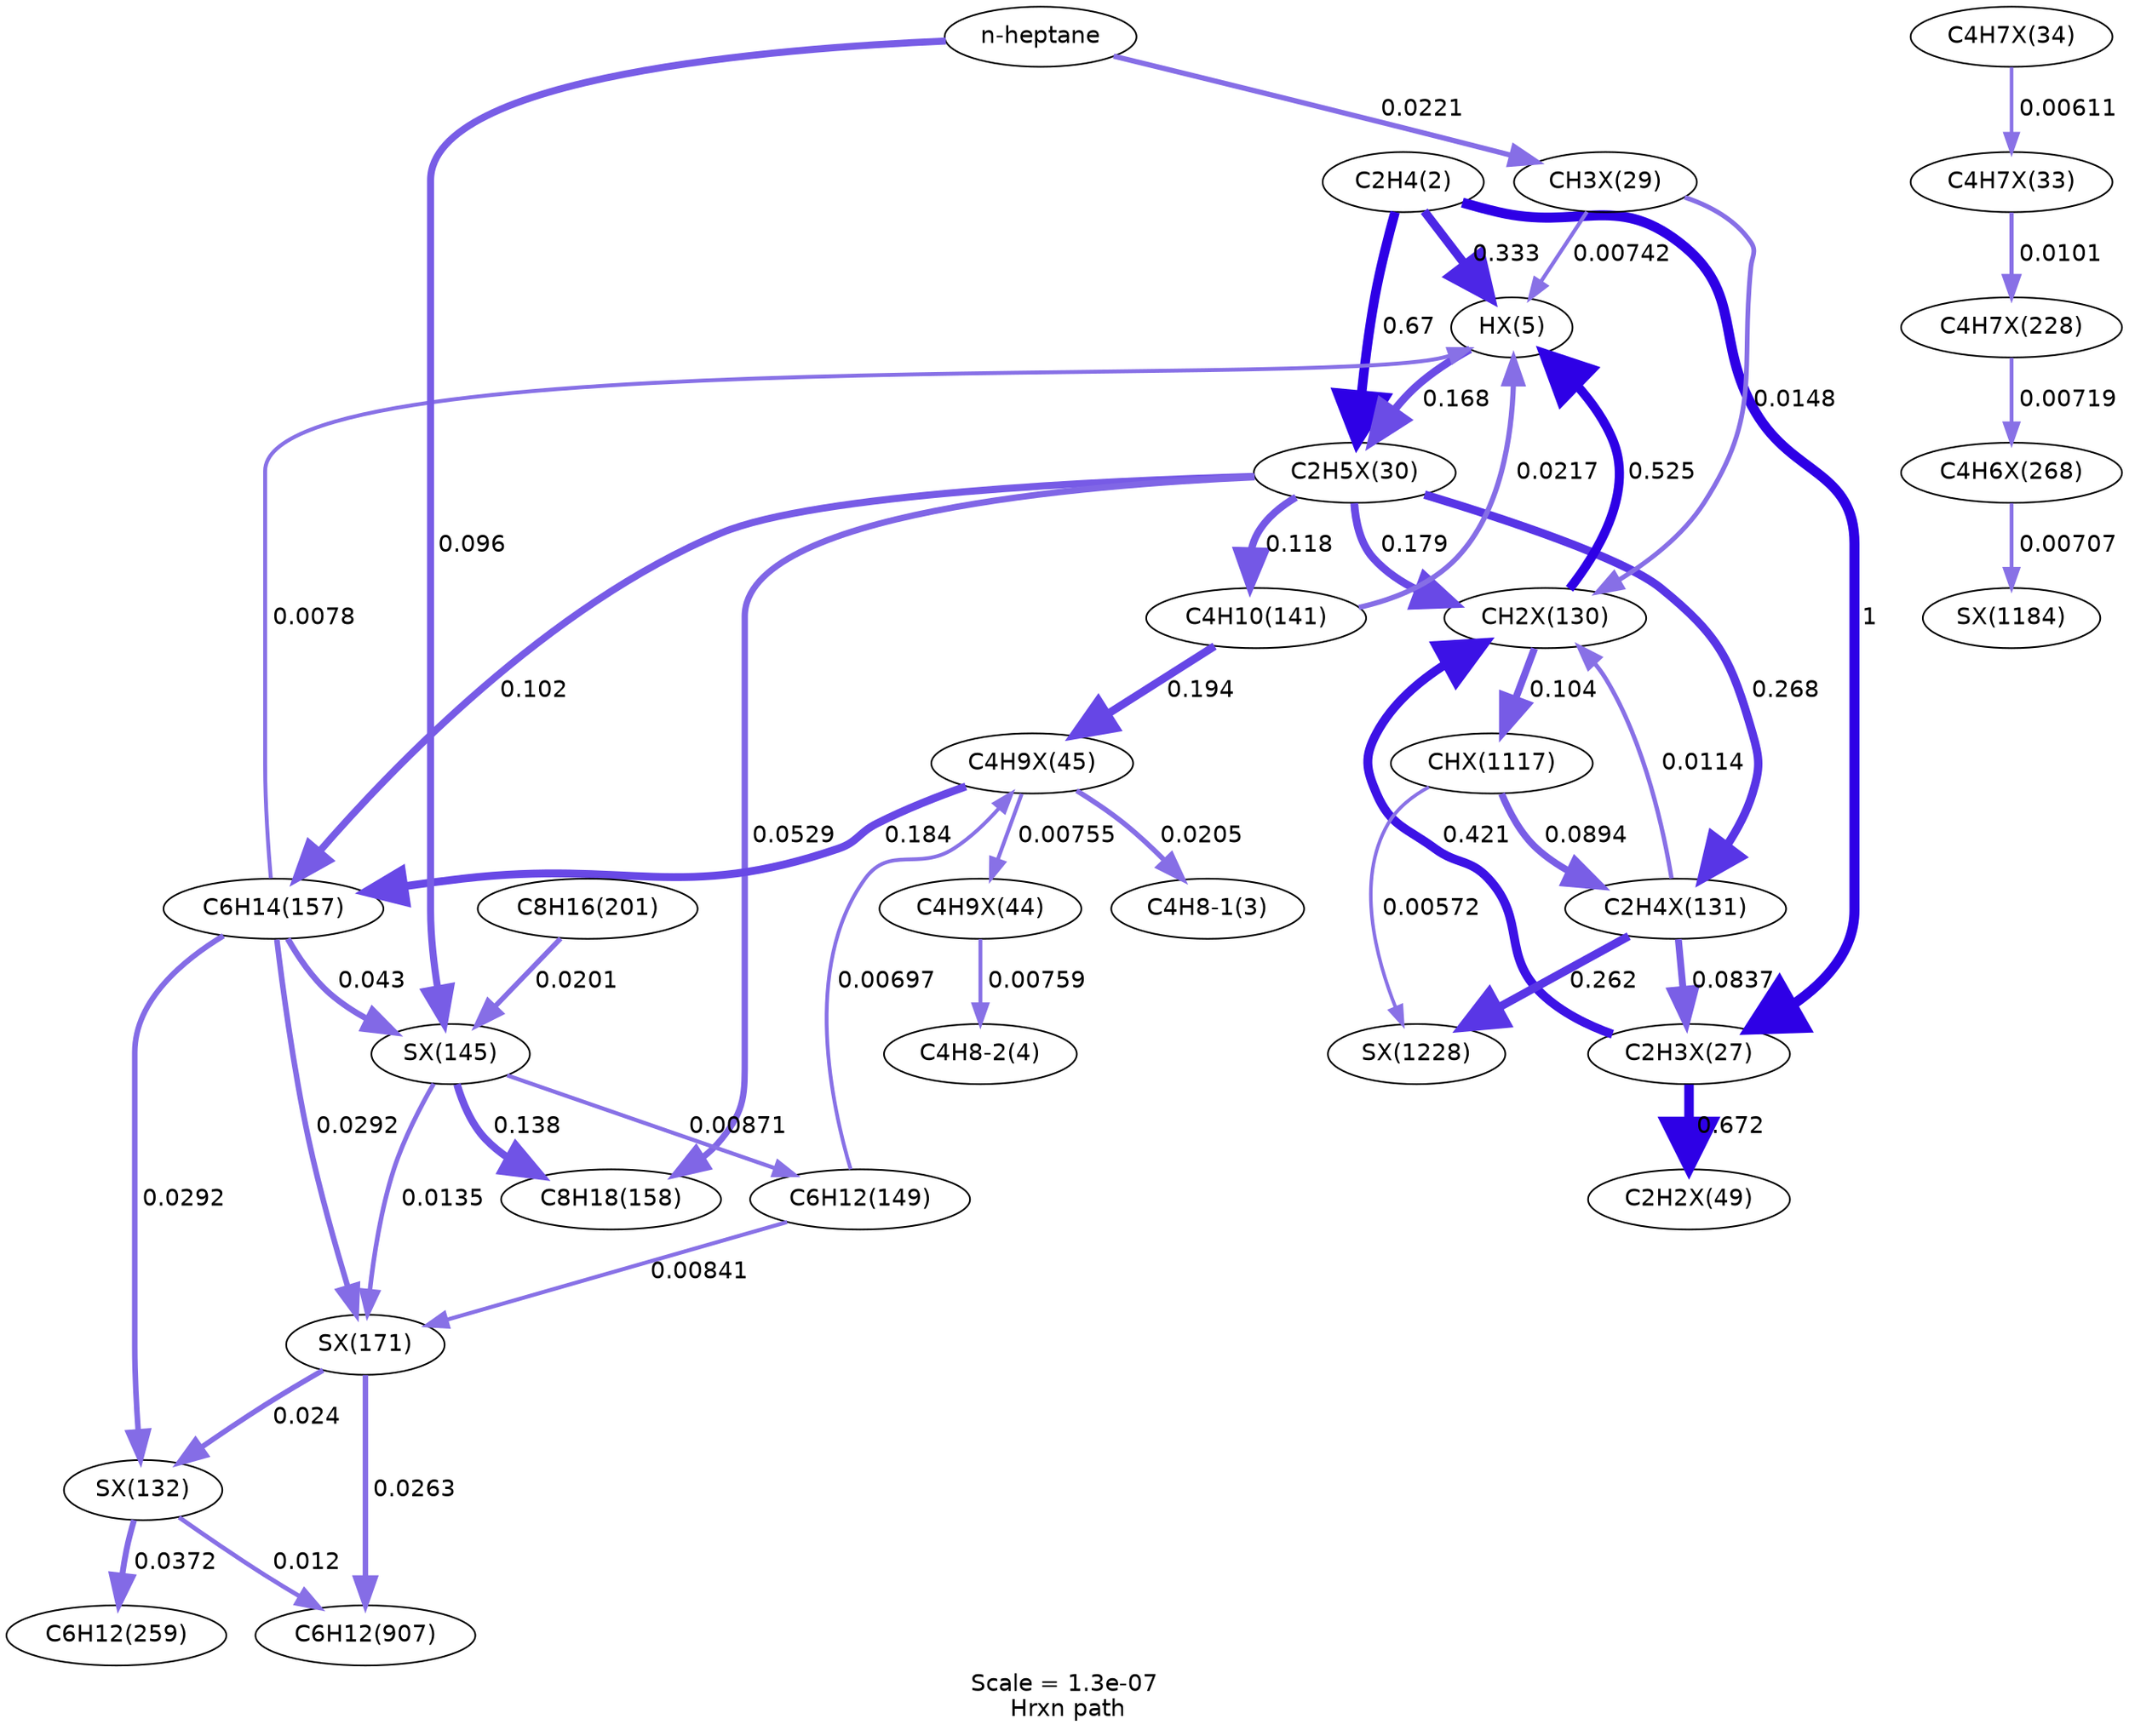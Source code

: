 digraph reaction_paths {
center=1;
s5 -> s30[fontname="Helvetica", style="setlinewidth(5.17)", arrowsize=2.59, color="0.7, 0.833, 0.9"
, label=" 0.333"];
s5 -> s31[fontname="Helvetica", style="setlinewidth(6)", arrowsize=3, color="0.7, 1.5, 0.9"
, label=" 1"];
s5 -> s33[fontname="Helvetica", style="setlinewidth(5.7)", arrowsize=2.85, color="0.7, 1.17, 0.9"
, label=" 0.67"];
s30 -> s33[fontname="Helvetica", style="setlinewidth(4.65)", arrowsize=2.33, color="0.7, 0.668, 0.9"
, label=" 0.168"];
s11 -> s30[fontname="Helvetica", style="setlinewidth(3.11)", arrowsize=1.55, color="0.7, 0.522, 0.9"
, label=" 0.0217"];
s15 -> s30[fontname="Helvetica", style="setlinewidth(2.34)", arrowsize=1.17, color="0.7, 0.508, 0.9"
, label=" 0.0078"];
s32 -> s30[fontname="Helvetica", style="setlinewidth(2.3)", arrowsize=1.15, color="0.7, 0.507, 0.9"
, label=" 0.00742"];
s44 -> s30[fontname="Helvetica", style="setlinewidth(5.51)", arrowsize=2.76, color="0.7, 1.02, 0.9"
, label=" 0.525"];
s31 -> s44[fontname="Helvetica", style="setlinewidth(5.35)", arrowsize=2.67, color="0.7, 0.921, 0.9"
, label=" 0.421"];
s31 -> s40[fontname="Helvetica", style="setlinewidth(5.7)", arrowsize=2.85, color="0.7, 1.17, 0.9"
, label=" 0.672"];
s45 -> s31[fontname="Helvetica", style="setlinewidth(4.13)", arrowsize=2.06, color="0.7, 0.584, 0.9"
, label=" 0.0837"];
s39 -> s6[fontname="Helvetica", style="setlinewidth(3.07)", arrowsize=1.53, color="0.7, 0.521, 0.9"
, label=" 0.0205"];
s33 -> s11[fontname="Helvetica", style="setlinewidth(4.39)", arrowsize=2.19, color="0.7, 0.618, 0.9"
, label=" 0.118"];
s33 -> s15[fontname="Helvetica", style="setlinewidth(4.28)", arrowsize=2.14, color="0.7, 0.602, 0.9"
, label=" 0.102"];
s33 -> s16[fontname="Helvetica", style="setlinewidth(3.78)", arrowsize=1.89, color="0.7, 0.553, 0.9"
, label=" 0.0529"];
s33 -> s44[fontname="Helvetica", style="setlinewidth(4.7)", arrowsize=2.35, color="0.7, 0.679, 0.9"
, label=" 0.179"];
s33 -> s45[fontname="Helvetica", style="setlinewidth(5.01)", arrowsize=2.5, color="0.7, 0.768, 0.9"
, label=" 0.268"];
s11 -> s39[fontname="Helvetica", style="setlinewidth(4.76)", arrowsize=2.38, color="0.7, 0.694, 0.9"
, label=" 0.194"];
s13 -> s39[fontname="Helvetica", style="setlinewidth(2.25)", arrowsize=1.13, color="0.7, 0.507, 0.9"
, label=" 0.00697"];
s39 -> s15[fontname="Helvetica", style="setlinewidth(4.72)", arrowsize=2.36, color="0.7, 0.684, 0.9"
, label=" 0.184"];
s39 -> s38[fontname="Helvetica", style="setlinewidth(2.31)", arrowsize=1.16, color="0.7, 0.508, 0.9"
, label=" 0.00755"];
s47 -> s13[fontname="Helvetica", style="setlinewidth(2.42)", arrowsize=1.21, color="0.7, 0.509, 0.9"
, label=" 0.00871"];
s13 -> s48[fontname="Helvetica", style="setlinewidth(2.39)", arrowsize=1.2, color="0.7, 0.508, 0.9"
, label=" 0.00841"];
s37 -> s36[fontname="Helvetica", style="setlinewidth(2.15)", arrowsize=1.08, color="0.7, 0.506, 0.9"
, label=" 0.00611"];
s36 -> s49[fontname="Helvetica", style="setlinewidth(2.53)", arrowsize=1.26, color="0.7, 0.51, 0.9"
, label=" 0.0101"];
s49 -> s50[fontname="Helvetica", style="setlinewidth(2.27)", arrowsize=1.14, color="0.7, 0.507, 0.9"
, label=" 0.00719"];
s15 -> s47[fontname="Helvetica", style="setlinewidth(3.62)", arrowsize=1.81, color="0.7, 0.543, 0.9"
, label=" 0.043"];
s15 -> s48[fontname="Helvetica", style="setlinewidth(3.33)", arrowsize=1.67, color="0.7, 0.529, 0.9"
, label=" 0.0292"];
s15 -> s46[fontname="Helvetica", style="setlinewidth(3.33)", arrowsize=1.67, color="0.7, 0.529, 0.9"
, label=" 0.0292"];
s38 -> s7[fontname="Helvetica", style="setlinewidth(2.31)", arrowsize=1.16, color="0.7, 0.508, 0.9"
, label=" 0.00759"];
s47 -> s16[fontname="Helvetica", style="setlinewidth(4.5)", arrowsize=2.25, color="0.7, 0.638, 0.9"
, label=" 0.138"];
s47 -> s48[fontname="Helvetica", style="setlinewidth(2.75)", arrowsize=1.38, color="0.7, 0.514, 0.9"
, label=" 0.0135"];
s0 -> s47[fontname="Helvetica", style="setlinewidth(4.23)", arrowsize=2.12, color="0.7, 0.596, 0.9"
, label=" 0.096"];
s19 -> s47[fontname="Helvetica", style="setlinewidth(3.05)", arrowsize=1.53, color="0.7, 0.52, 0.9"
, label=" 0.0201"];
s46 -> s23[fontname="Helvetica", style="setlinewidth(3.52)", arrowsize=1.76, color="0.7, 0.537, 0.9"
, label=" 0.0372"];
s48 -> s46[fontname="Helvetica", style="setlinewidth(3.18)", arrowsize=1.59, color="0.7, 0.524, 0.9"
, label=" 0.024"];
s48 -> s28[fontname="Helvetica", style="setlinewidth(3.25)", arrowsize=1.63, color="0.7, 0.526, 0.9"
, label=" 0.0263"];
s46 -> s28[fontname="Helvetica", style="setlinewidth(2.66)", arrowsize=1.33, color="0.7, 0.512, 0.9"
, label=" 0.012"];
s0 -> s32[fontname="Helvetica", style="setlinewidth(3.12)", arrowsize=1.56, color="0.7, 0.522, 0.9"
, label=" 0.0221"];
s32 -> s44[fontname="Helvetica", style="setlinewidth(2.82)", arrowsize=1.41, color="0.7, 0.515, 0.9"
, label=" 0.0148"];
s44 -> s52[fontname="Helvetica", style="setlinewidth(4.29)", arrowsize=2.15, color="0.7, 0.604, 0.9"
, label=" 0.104"];
s45 -> s44[fontname="Helvetica", style="setlinewidth(2.62)", arrowsize=1.31, color="0.7, 0.511, 0.9"
, label=" 0.0114"];
s52 -> s45[fontname="Helvetica", style="setlinewidth(4.18)", arrowsize=2.09, color="0.7, 0.589, 0.9"
, label=" 0.0894"];
s52 -> s54[fontname="Helvetica", style="setlinewidth(2.1)", arrowsize=1.05, color="0.7, 0.506, 0.9"
, label=" 0.00572"];
s50 -> s53[fontname="Helvetica", style="setlinewidth(2.26)", arrowsize=1.13, color="0.7, 0.507, 0.9"
, label=" 0.00707"];
s45 -> s54[fontname="Helvetica", style="setlinewidth(4.99)", arrowsize=2.5, color="0.7, 0.762, 0.9"
, label=" 0.262"];
s0 [ fontname="Helvetica", label="n-heptane"];
s5 [ fontname="Helvetica", label="C2H4(2)"];
s6 [ fontname="Helvetica", label="C4H8-1(3)"];
s7 [ fontname="Helvetica", label="C4H8-2(4)"];
s11 [ fontname="Helvetica", label="C4H10(141)"];
s13 [ fontname="Helvetica", label="C6H12(149)"];
s15 [ fontname="Helvetica", label="C6H14(157)"];
s16 [ fontname="Helvetica", label="C8H18(158)"];
s19 [ fontname="Helvetica", label="C8H16(201)"];
s23 [ fontname="Helvetica", label="C6H12(259)"];
s28 [ fontname="Helvetica", label="C6H12(907)"];
s30 [ fontname="Helvetica", label="HX(5)"];
s31 [ fontname="Helvetica", label="C2H3X(27)"];
s32 [ fontname="Helvetica", label="CH3X(29)"];
s33 [ fontname="Helvetica", label="C2H5X(30)"];
s36 [ fontname="Helvetica", label="C4H7X(33)"];
s37 [ fontname="Helvetica", label="C4H7X(34)"];
s38 [ fontname="Helvetica", label="C4H9X(44)"];
s39 [ fontname="Helvetica", label="C4H9X(45)"];
s40 [ fontname="Helvetica", label="C2H2X(49)"];
s44 [ fontname="Helvetica", label="CH2X(130)"];
s45 [ fontname="Helvetica", label="C2H4X(131)"];
s46 [ fontname="Helvetica", label="SX(132)"];
s47 [ fontname="Helvetica", label="SX(145)"];
s48 [ fontname="Helvetica", label="SX(171)"];
s49 [ fontname="Helvetica", label="C4H7X(228)"];
s50 [ fontname="Helvetica", label="C4H6X(268)"];
s52 [ fontname="Helvetica", label="CHX(1117)"];
s53 [ fontname="Helvetica", label="SX(1184)"];
s54 [ fontname="Helvetica", label="SX(1228)"];
 label = "Scale = 1.3e-07\l Hrxn path";
 fontname = "Helvetica";
}
